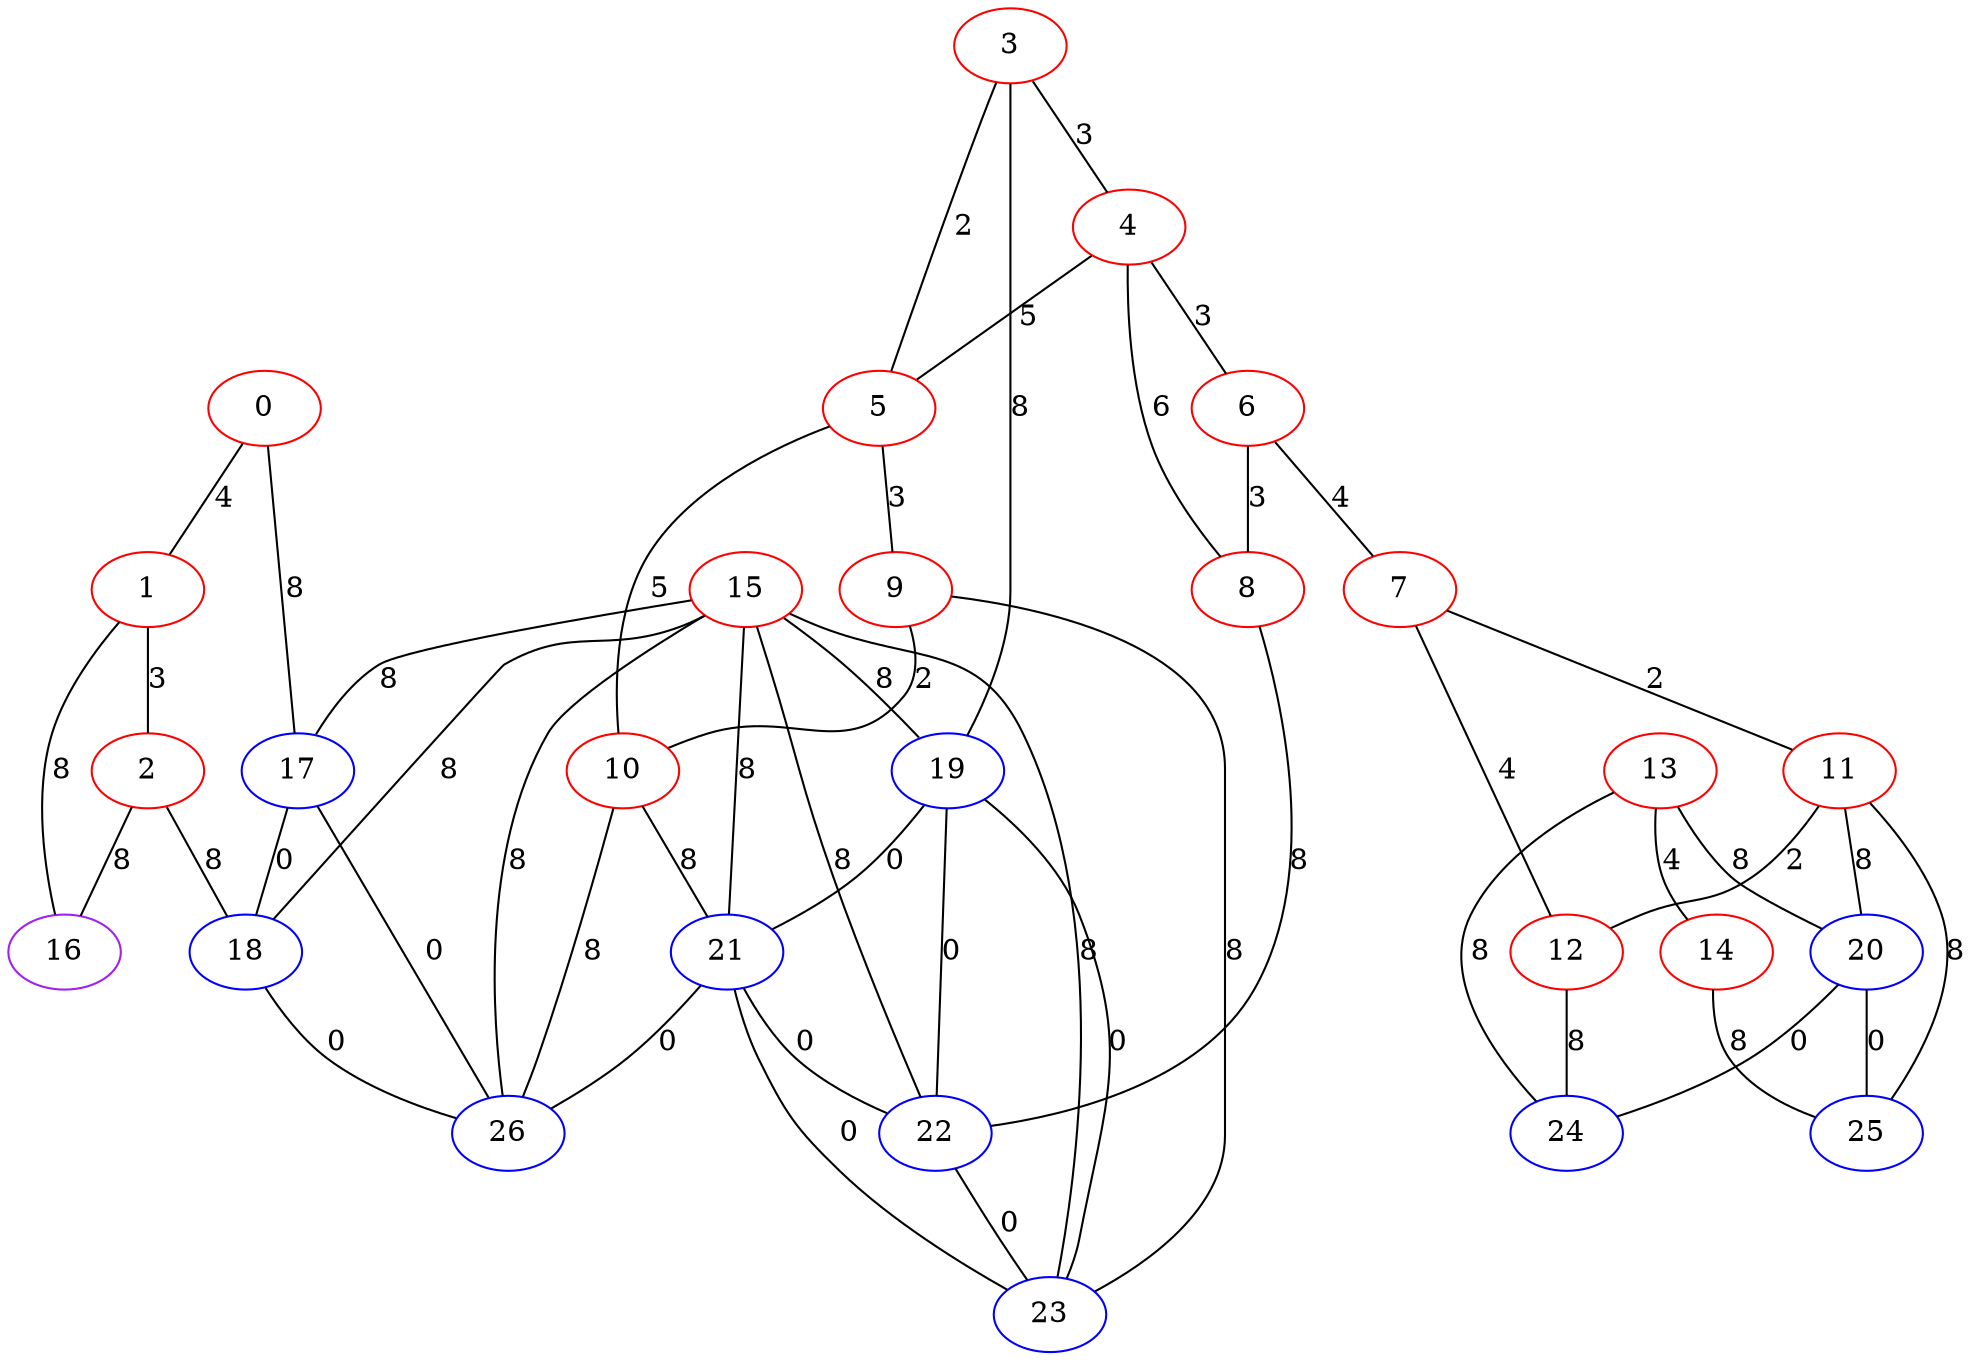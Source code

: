 graph "" {
0 [color=red, weight=1];
1 [color=red, weight=1];
2 [color=red, weight=1];
3 [color=red, weight=1];
4 [color=red, weight=1];
5 [color=red, weight=1];
6 [color=red, weight=1];
7 [color=red, weight=1];
8 [color=red, weight=1];
9 [color=red, weight=1];
10 [color=red, weight=1];
11 [color=red, weight=1];
12 [color=red, weight=1];
13 [color=red, weight=1];
14 [color=red, weight=1];
15 [color=red, weight=1];
16 [color=purple, weight=4];
17 [color=blue, weight=3];
18 [color=blue, weight=3];
19 [color=blue, weight=3];
20 [color=blue, weight=3];
21 [color=blue, weight=3];
22 [color=blue, weight=3];
23 [color=blue, weight=3];
24 [color=blue, weight=3];
25 [color=blue, weight=3];
26 [color=blue, weight=3];
0 -- 1  [key=0, label=4];
0 -- 17  [key=0, label=8];
1 -- 16  [key=0, label=8];
1 -- 2  [key=0, label=3];
2 -- 16  [key=0, label=8];
2 -- 18  [key=0, label=8];
3 -- 19  [key=0, label=8];
3 -- 4  [key=0, label=3];
3 -- 5  [key=0, label=2];
4 -- 8  [key=0, label=6];
4 -- 5  [key=0, label=5];
4 -- 6  [key=0, label=3];
5 -- 9  [key=0, label=3];
5 -- 10  [key=0, label=5];
6 -- 8  [key=0, label=3];
6 -- 7  [key=0, label=4];
7 -- 11  [key=0, label=2];
7 -- 12  [key=0, label=4];
8 -- 22  [key=0, label=8];
9 -- 10  [key=0, label=2];
9 -- 23  [key=0, label=8];
10 -- 26  [key=0, label=8];
10 -- 21  [key=0, label=8];
11 -- 20  [key=0, label=8];
11 -- 12  [key=0, label=2];
11 -- 25  [key=0, label=8];
12 -- 24  [key=0, label=8];
13 -- 24  [key=0, label=8];
13 -- 20  [key=0, label=8];
13 -- 14  [key=0, label=4];
14 -- 25  [key=0, label=8];
15 -- 17  [key=0, label=8];
15 -- 18  [key=0, label=8];
15 -- 19  [key=0, label=8];
15 -- 21  [key=0, label=8];
15 -- 22  [key=0, label=8];
15 -- 23  [key=0, label=8];
15 -- 26  [key=0, label=8];
17 -- 18  [key=0, label=0];
17 -- 26  [key=0, label=0];
18 -- 26  [key=0, label=0];
19 -- 21  [key=0, label=0];
19 -- 22  [key=0, label=0];
19 -- 23  [key=0, label=0];
20 -- 24  [key=0, label=0];
20 -- 25  [key=0, label=0];
21 -- 22  [key=0, label=0];
21 -- 23  [key=0, label=0];
21 -- 26  [key=0, label=0];
22 -- 23  [key=0, label=0];
}
